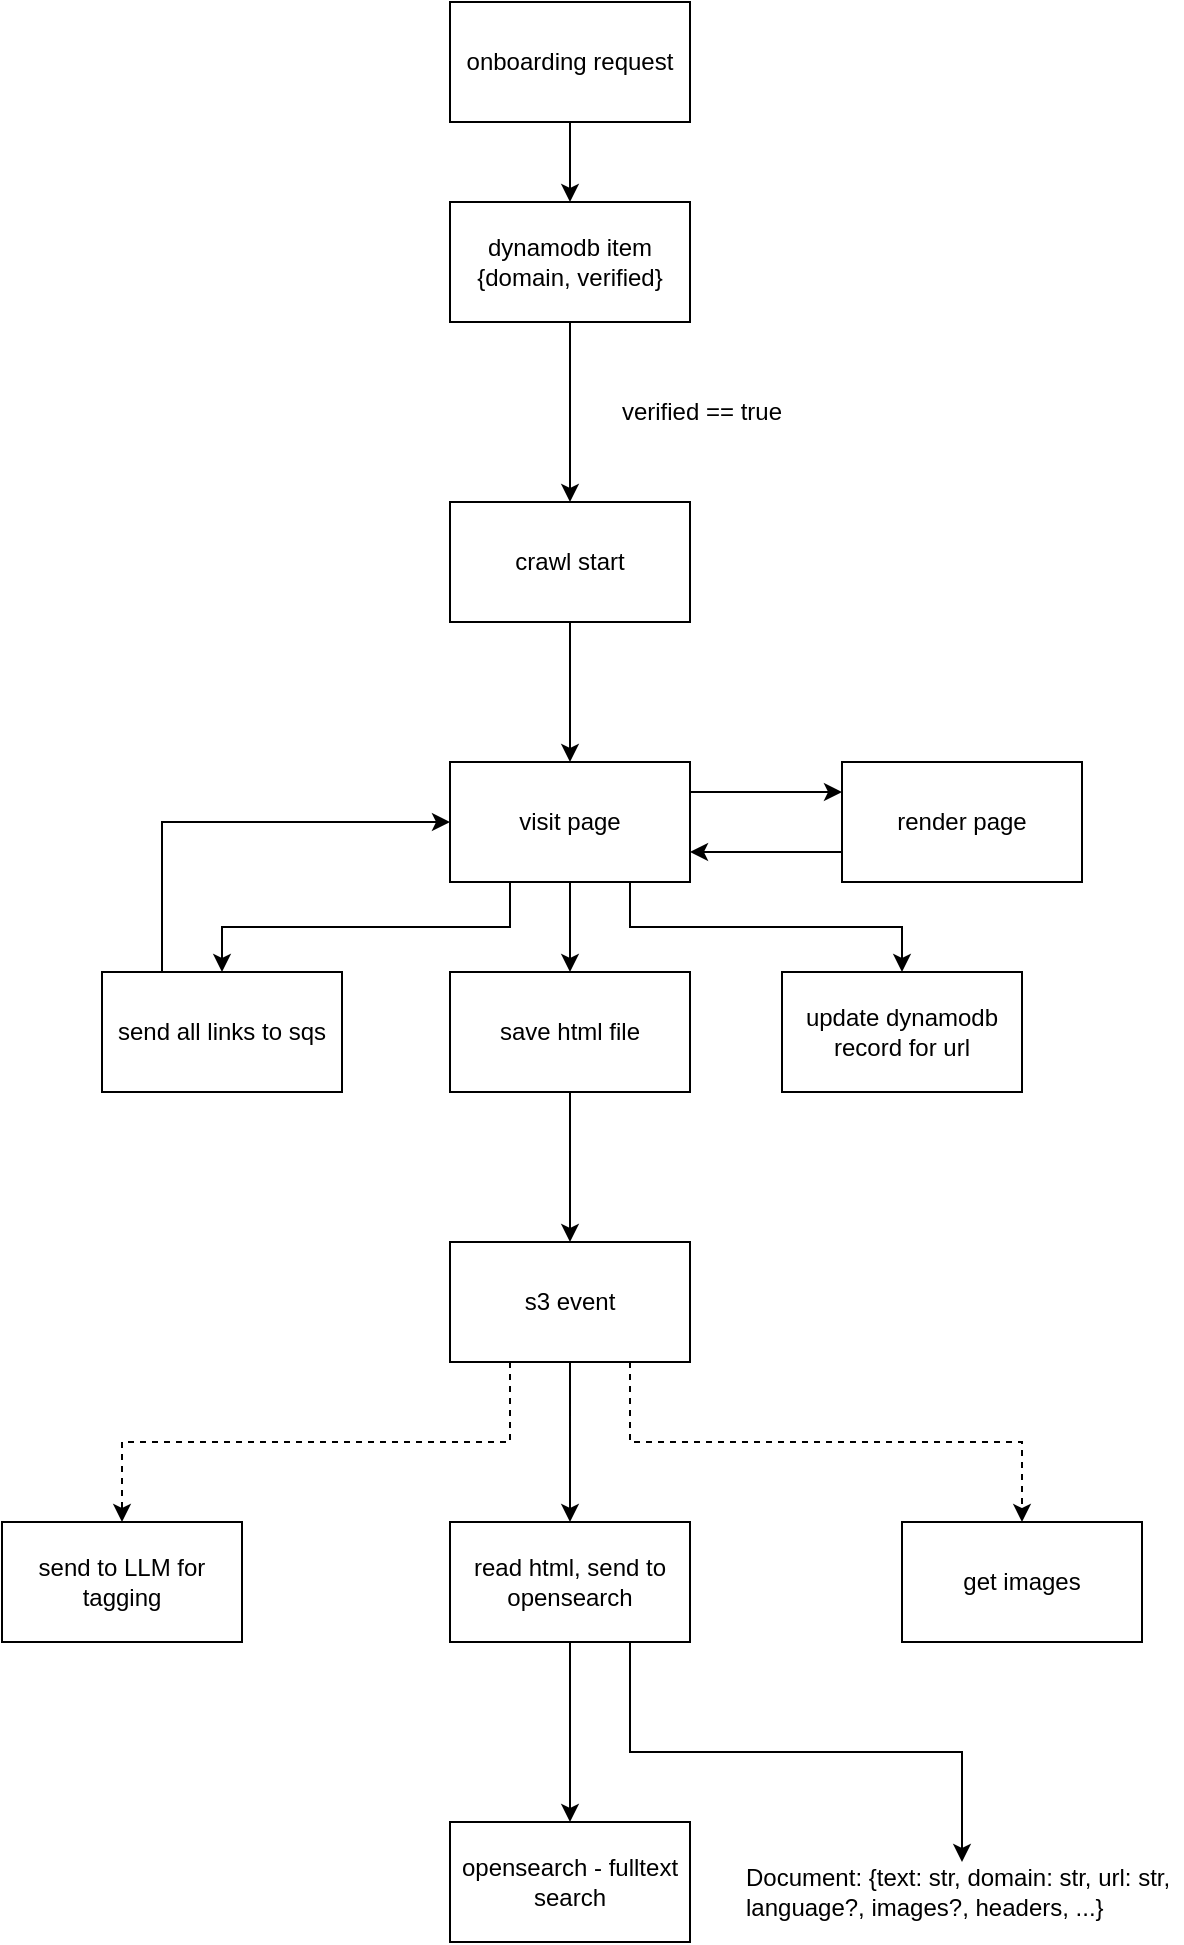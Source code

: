<mxfile version="24.1.0" type="google">
  <diagram name="Page-1" id="CSalZxP-EwK7I47IeyNT">
    <mxGraphModel dx="1194" dy="671" grid="1" gridSize="10" guides="1" tooltips="1" connect="1" arrows="1" fold="1" page="1" pageScale="1" pageWidth="827" pageHeight="1169" math="0" shadow="0">
      <root>
        <mxCell id="0" />
        <mxCell id="1" parent="0" />
        <mxCell id="s6Om0stmJQpJEI7fIx4P-2" style="edgeStyle=orthogonalEdgeStyle;rounded=0;orthogonalLoop=1;jettySize=auto;html=1;exitX=0.5;exitY=1;exitDx=0;exitDy=0;" edge="1" parent="1" source="s6Om0stmJQpJEI7fIx4P-1" target="s6Om0stmJQpJEI7fIx4P-3">
          <mxGeometry relative="1" as="geometry">
            <mxPoint x="414" y="160" as="targetPoint" />
          </mxGeometry>
        </mxCell>
        <mxCell id="s6Om0stmJQpJEI7fIx4P-1" value="onboarding request" style="rounded=0;whiteSpace=wrap;html=1;" vertex="1" parent="1">
          <mxGeometry x="354" y="40" width="120" height="60" as="geometry" />
        </mxCell>
        <mxCell id="s6Om0stmJQpJEI7fIx4P-5" style="edgeStyle=orthogonalEdgeStyle;rounded=0;orthogonalLoop=1;jettySize=auto;html=1;exitX=0.5;exitY=1;exitDx=0;exitDy=0;entryX=0.5;entryY=0;entryDx=0;entryDy=0;" edge="1" parent="1" source="s6Om0stmJQpJEI7fIx4P-3" target="s6Om0stmJQpJEI7fIx4P-4">
          <mxGeometry relative="1" as="geometry" />
        </mxCell>
        <mxCell id="s6Om0stmJQpJEI7fIx4P-3" value="dynamodb item&lt;div&gt;{domain, verified}&lt;/div&gt;" style="rounded=0;whiteSpace=wrap;html=1;" vertex="1" parent="1">
          <mxGeometry x="354" y="140" width="120" height="60" as="geometry" />
        </mxCell>
        <mxCell id="s6Om0stmJQpJEI7fIx4P-8" style="edgeStyle=orthogonalEdgeStyle;rounded=0;orthogonalLoop=1;jettySize=auto;html=1;exitX=0.5;exitY=1;exitDx=0;exitDy=0;entryX=0.5;entryY=0;entryDx=0;entryDy=0;" edge="1" parent="1" source="s6Om0stmJQpJEI7fIx4P-4" target="s6Om0stmJQpJEI7fIx4P-7">
          <mxGeometry relative="1" as="geometry" />
        </mxCell>
        <mxCell id="s6Om0stmJQpJEI7fIx4P-4" value="crawl start" style="rounded=0;whiteSpace=wrap;html=1;" vertex="1" parent="1">
          <mxGeometry x="354" y="290" width="120" height="60" as="geometry" />
        </mxCell>
        <mxCell id="s6Om0stmJQpJEI7fIx4P-6" value="verified == true" style="text;html=1;align=center;verticalAlign=middle;whiteSpace=wrap;rounded=0;" vertex="1" parent="1">
          <mxGeometry x="420" y="230" width="120" height="30" as="geometry" />
        </mxCell>
        <mxCell id="s6Om0stmJQpJEI7fIx4P-10" style="edgeStyle=orthogonalEdgeStyle;rounded=0;orthogonalLoop=1;jettySize=auto;html=1;exitX=1;exitY=0.25;exitDx=0;exitDy=0;entryX=0;entryY=0.25;entryDx=0;entryDy=0;" edge="1" parent="1" source="s6Om0stmJQpJEI7fIx4P-7" target="s6Om0stmJQpJEI7fIx4P-9">
          <mxGeometry relative="1" as="geometry" />
        </mxCell>
        <mxCell id="s6Om0stmJQpJEI7fIx4P-15" style="edgeStyle=orthogonalEdgeStyle;rounded=0;orthogonalLoop=1;jettySize=auto;html=1;exitX=0.5;exitY=1;exitDx=0;exitDy=0;entryX=0.5;entryY=0;entryDx=0;entryDy=0;" edge="1" parent="1" source="s6Om0stmJQpJEI7fIx4P-7" target="s6Om0stmJQpJEI7fIx4P-12">
          <mxGeometry relative="1" as="geometry" />
        </mxCell>
        <mxCell id="s6Om0stmJQpJEI7fIx4P-16" style="edgeStyle=orthogonalEdgeStyle;rounded=0;orthogonalLoop=1;jettySize=auto;html=1;exitX=0.75;exitY=1;exitDx=0;exitDy=0;entryX=0.5;entryY=0;entryDx=0;entryDy=0;" edge="1" parent="1" source="s6Om0stmJQpJEI7fIx4P-7" target="s6Om0stmJQpJEI7fIx4P-13">
          <mxGeometry relative="1" as="geometry" />
        </mxCell>
        <mxCell id="s6Om0stmJQpJEI7fIx4P-17" style="edgeStyle=orthogonalEdgeStyle;rounded=0;orthogonalLoop=1;jettySize=auto;html=1;exitX=0.25;exitY=1;exitDx=0;exitDy=0;" edge="1" parent="1" source="s6Om0stmJQpJEI7fIx4P-7" target="s6Om0stmJQpJEI7fIx4P-14">
          <mxGeometry relative="1" as="geometry" />
        </mxCell>
        <mxCell id="s6Om0stmJQpJEI7fIx4P-7" value="visit page" style="rounded=0;whiteSpace=wrap;html=1;" vertex="1" parent="1">
          <mxGeometry x="354" y="420" width="120" height="60" as="geometry" />
        </mxCell>
        <mxCell id="s6Om0stmJQpJEI7fIx4P-11" style="edgeStyle=orthogonalEdgeStyle;rounded=0;orthogonalLoop=1;jettySize=auto;html=1;exitX=0;exitY=0.75;exitDx=0;exitDy=0;entryX=1;entryY=0.75;entryDx=0;entryDy=0;" edge="1" parent="1" source="s6Om0stmJQpJEI7fIx4P-9" target="s6Om0stmJQpJEI7fIx4P-7">
          <mxGeometry relative="1" as="geometry" />
        </mxCell>
        <mxCell id="s6Om0stmJQpJEI7fIx4P-9" value="render page" style="rounded=0;whiteSpace=wrap;html=1;" vertex="1" parent="1">
          <mxGeometry x="550" y="420" width="120" height="60" as="geometry" />
        </mxCell>
        <mxCell id="s6Om0stmJQpJEI7fIx4P-20" style="edgeStyle=orthogonalEdgeStyle;rounded=0;orthogonalLoop=1;jettySize=auto;html=1;exitX=0.5;exitY=1;exitDx=0;exitDy=0;" edge="1" parent="1" source="s6Om0stmJQpJEI7fIx4P-12" target="s6Om0stmJQpJEI7fIx4P-19">
          <mxGeometry relative="1" as="geometry" />
        </mxCell>
        <mxCell id="s6Om0stmJQpJEI7fIx4P-12" value="save html file" style="rounded=0;whiteSpace=wrap;html=1;" vertex="1" parent="1">
          <mxGeometry x="354" y="525" width="120" height="60" as="geometry" />
        </mxCell>
        <mxCell id="s6Om0stmJQpJEI7fIx4P-13" value="update dynamodb record for url" style="rounded=0;whiteSpace=wrap;html=1;" vertex="1" parent="1">
          <mxGeometry x="520" y="525" width="120" height="60" as="geometry" />
        </mxCell>
        <mxCell id="s6Om0stmJQpJEI7fIx4P-18" style="edgeStyle=orthogonalEdgeStyle;rounded=0;orthogonalLoop=1;jettySize=auto;html=1;exitX=0.25;exitY=0;exitDx=0;exitDy=0;entryX=0;entryY=0.5;entryDx=0;entryDy=0;" edge="1" parent="1" source="s6Om0stmJQpJEI7fIx4P-14" target="s6Om0stmJQpJEI7fIx4P-7">
          <mxGeometry relative="1" as="geometry" />
        </mxCell>
        <mxCell id="s6Om0stmJQpJEI7fIx4P-14" value="send all links to sqs" style="rounded=0;whiteSpace=wrap;html=1;" vertex="1" parent="1">
          <mxGeometry x="180" y="525" width="120" height="60" as="geometry" />
        </mxCell>
        <mxCell id="s6Om0stmJQpJEI7fIx4P-22" style="edgeStyle=orthogonalEdgeStyle;rounded=0;orthogonalLoop=1;jettySize=auto;html=1;exitX=0.5;exitY=1;exitDx=0;exitDy=0;" edge="1" parent="1" source="s6Om0stmJQpJEI7fIx4P-19" target="s6Om0stmJQpJEI7fIx4P-21">
          <mxGeometry relative="1" as="geometry" />
        </mxCell>
        <mxCell id="s6Om0stmJQpJEI7fIx4P-26" style="edgeStyle=orthogonalEdgeStyle;rounded=0;orthogonalLoop=1;jettySize=auto;html=1;exitX=0.75;exitY=1;exitDx=0;exitDy=0;dashed=1;" edge="1" parent="1" source="s6Om0stmJQpJEI7fIx4P-19" target="s6Om0stmJQpJEI7fIx4P-25">
          <mxGeometry relative="1" as="geometry" />
        </mxCell>
        <mxCell id="s6Om0stmJQpJEI7fIx4P-28" style="edgeStyle=orthogonalEdgeStyle;rounded=0;orthogonalLoop=1;jettySize=auto;html=1;exitX=0.25;exitY=1;exitDx=0;exitDy=0;dashed=1;" edge="1" parent="1" source="s6Om0stmJQpJEI7fIx4P-19" target="s6Om0stmJQpJEI7fIx4P-27">
          <mxGeometry relative="1" as="geometry" />
        </mxCell>
        <mxCell id="s6Om0stmJQpJEI7fIx4P-19" value="s3 event" style="rounded=0;whiteSpace=wrap;html=1;" vertex="1" parent="1">
          <mxGeometry x="354" y="660" width="120" height="60" as="geometry" />
        </mxCell>
        <mxCell id="s6Om0stmJQpJEI7fIx4P-24" style="edgeStyle=orthogonalEdgeStyle;rounded=0;orthogonalLoop=1;jettySize=auto;html=1;exitX=0.5;exitY=1;exitDx=0;exitDy=0;entryX=0.5;entryY=0;entryDx=0;entryDy=0;" edge="1" parent="1" source="s6Om0stmJQpJEI7fIx4P-21" target="s6Om0stmJQpJEI7fIx4P-23">
          <mxGeometry relative="1" as="geometry" />
        </mxCell>
        <mxCell id="s6Om0stmJQpJEI7fIx4P-30" style="edgeStyle=orthogonalEdgeStyle;rounded=0;orthogonalLoop=1;jettySize=auto;html=1;exitX=0.75;exitY=1;exitDx=0;exitDy=0;" edge="1" parent="1" source="s6Om0stmJQpJEI7fIx4P-21" target="s6Om0stmJQpJEI7fIx4P-29">
          <mxGeometry relative="1" as="geometry" />
        </mxCell>
        <mxCell id="s6Om0stmJQpJEI7fIx4P-21" value="read html, send to opensearch" style="rounded=0;whiteSpace=wrap;html=1;" vertex="1" parent="1">
          <mxGeometry x="354" y="800" width="120" height="60" as="geometry" />
        </mxCell>
        <mxCell id="s6Om0stmJQpJEI7fIx4P-23" value="opensearch - fulltext search" style="rounded=0;whiteSpace=wrap;html=1;" vertex="1" parent="1">
          <mxGeometry x="354" y="950" width="120" height="60" as="geometry" />
        </mxCell>
        <mxCell id="s6Om0stmJQpJEI7fIx4P-25" value="get images" style="rounded=0;whiteSpace=wrap;html=1;" vertex="1" parent="1">
          <mxGeometry x="580" y="800" width="120" height="60" as="geometry" />
        </mxCell>
        <mxCell id="s6Om0stmJQpJEI7fIx4P-27" value="send to LLM for tagging" style="rounded=0;whiteSpace=wrap;html=1;" vertex="1" parent="1">
          <mxGeometry x="130" y="800" width="120" height="60" as="geometry" />
        </mxCell>
        <mxCell id="s6Om0stmJQpJEI7fIx4P-29" value="Document: {text: str, domain: str, url: str, language?, images?, headers, ...}" style="text;html=1;align=left;verticalAlign=middle;whiteSpace=wrap;rounded=0;" vertex="1" parent="1">
          <mxGeometry x="500" y="970" width="220" height="30" as="geometry" />
        </mxCell>
      </root>
    </mxGraphModel>
  </diagram>
</mxfile>
